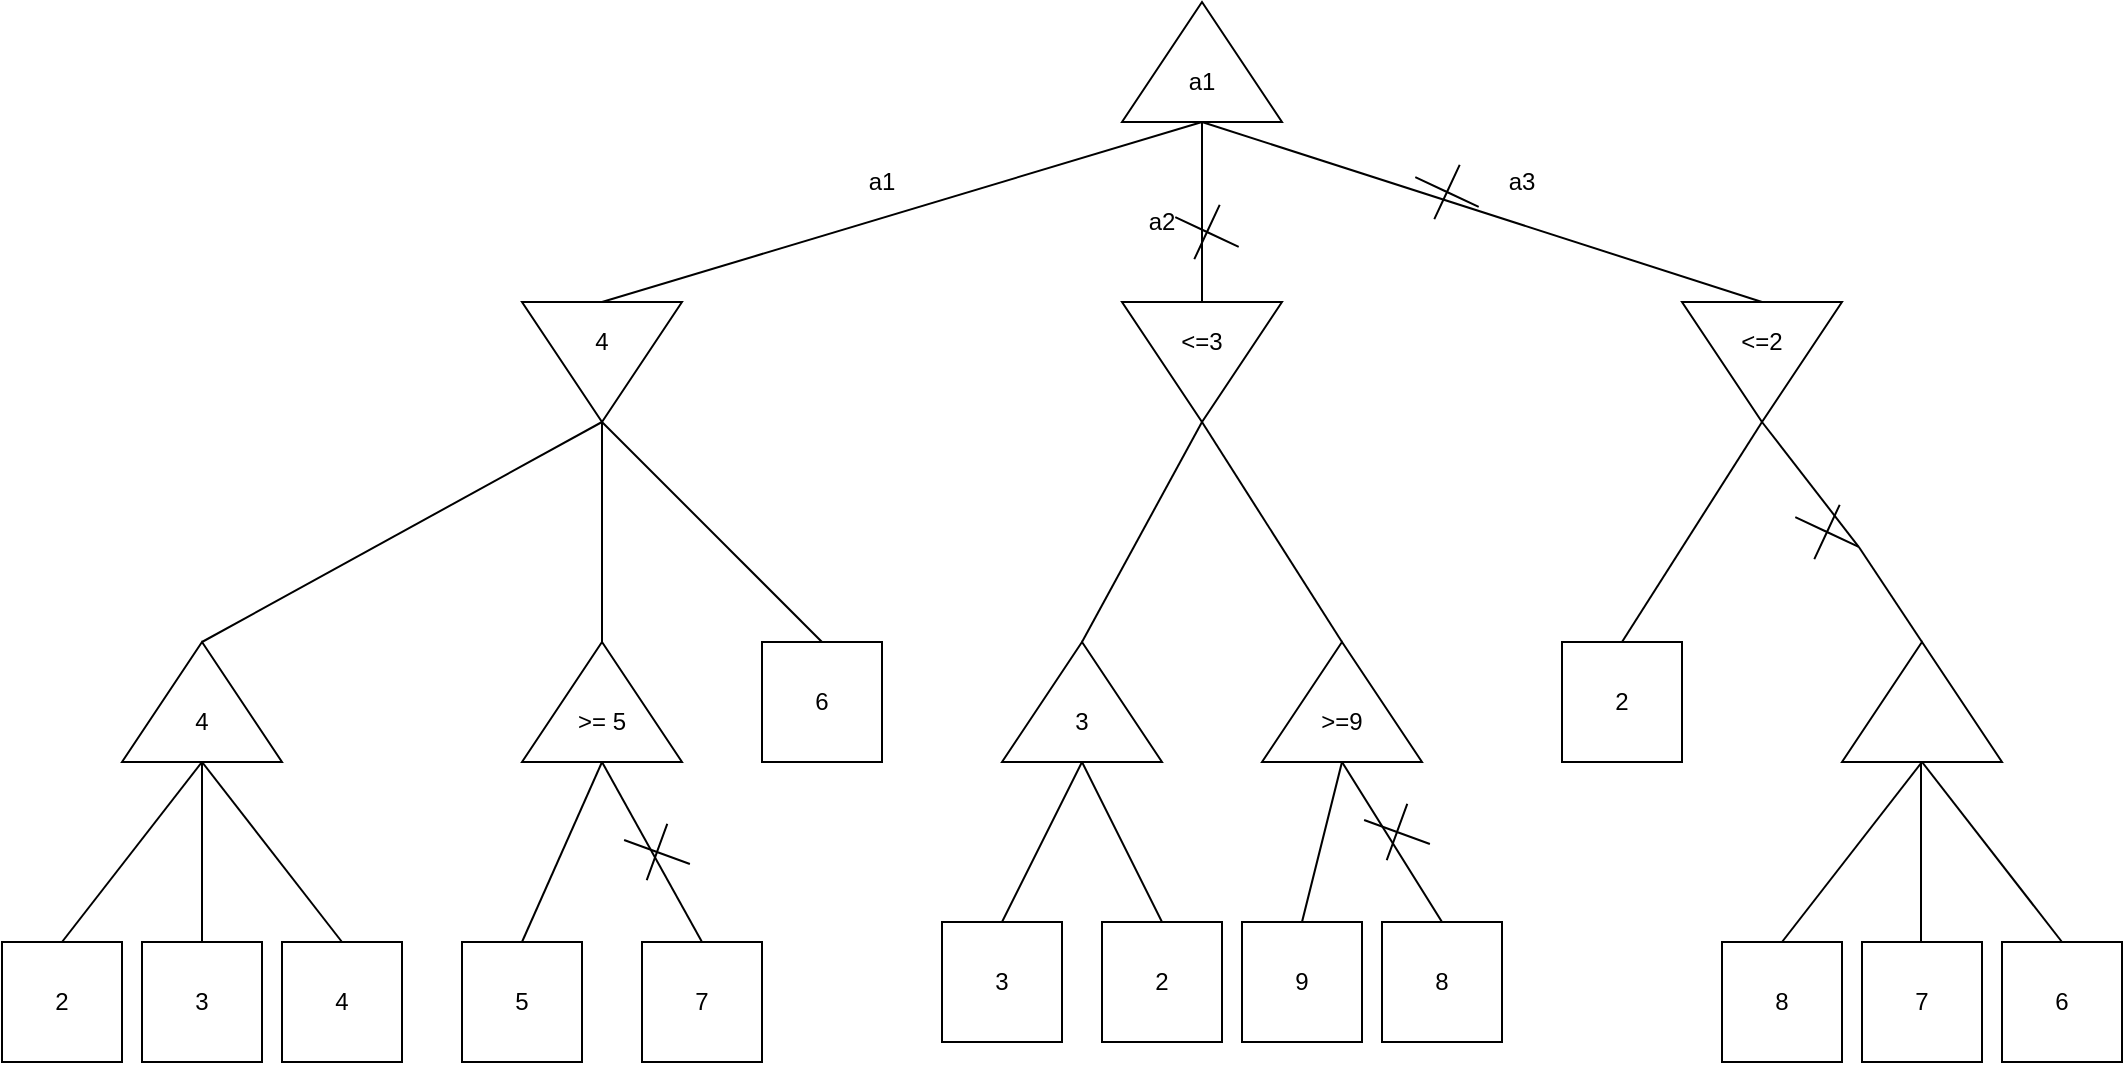 <mxfile version="15.3.0" type="device"><diagram id="dzpCrIYQv21mcMvQUW0o" name="Page-1"><mxGraphModel dx="2512" dy="762" grid="1" gridSize="10" guides="1" tooltips="1" connect="1" arrows="1" fold="1" page="1" pageScale="1" pageWidth="850" pageHeight="1100" math="0" shadow="0"><root><mxCell id="0"/><mxCell id="1" parent="0"/><mxCell id="Hth04D99KyX0ePBiGdKp-1" value="" style="triangle;whiteSpace=wrap;html=1;rotation=-90;" parent="1" vertex="1"><mxGeometry x="370" y="20" width="60" height="80" as="geometry"/></mxCell><mxCell id="Hth04D99KyX0ePBiGdKp-2" value="" style="triangle;whiteSpace=wrap;html=1;rotation=90;" parent="1" vertex="1"><mxGeometry x="70" y="170" width="60" height="80" as="geometry"/></mxCell><mxCell id="Hth04D99KyX0ePBiGdKp-3" value="" style="triangle;whiteSpace=wrap;html=1;rotation=90;" parent="1" vertex="1"><mxGeometry x="370" y="170" width="60" height="80" as="geometry"/></mxCell><mxCell id="Hth04D99KyX0ePBiGdKp-4" value="" style="triangle;whiteSpace=wrap;html=1;rotation=90;" parent="1" vertex="1"><mxGeometry x="650" y="170" width="60" height="80" as="geometry"/></mxCell><mxCell id="Hth04D99KyX0ePBiGdKp-5" value="" style="triangle;whiteSpace=wrap;html=1;rotation=-90;" parent="1" vertex="1"><mxGeometry x="70" y="340" width="60" height="80" as="geometry"/></mxCell><mxCell id="Hth04D99KyX0ePBiGdKp-8" value="" style="triangle;whiteSpace=wrap;html=1;rotation=-90;" parent="1" vertex="1"><mxGeometry x="-130" y="340" width="60" height="80" as="geometry"/></mxCell><mxCell id="Hth04D99KyX0ePBiGdKp-9" value="6" style="whiteSpace=wrap;html=1;aspect=fixed;" parent="1" vertex="1"><mxGeometry x="180" y="350" width="60" height="60" as="geometry"/></mxCell><mxCell id="Hth04D99KyX0ePBiGdKp-11" value="" style="endArrow=none;html=1;entryX=1;entryY=0.5;entryDx=0;entryDy=0;exitX=1;exitY=0.5;exitDx=0;exitDy=0;" parent="1" source="Hth04D99KyX0ePBiGdKp-8" target="Hth04D99KyX0ePBiGdKp-2" edge="1"><mxGeometry width="50" height="50" relative="1" as="geometry"><mxPoint x="-30" y="350" as="sourcePoint"/><mxPoint x="340" y="370" as="targetPoint"/></mxGeometry></mxCell><mxCell id="Hth04D99KyX0ePBiGdKp-12" value="" style="endArrow=none;html=1;entryX=1;entryY=0.5;entryDx=0;entryDy=0;exitX=1;exitY=0.5;exitDx=0;exitDy=0;" parent="1" source="Hth04D99KyX0ePBiGdKp-5" target="Hth04D99KyX0ePBiGdKp-2" edge="1"><mxGeometry width="50" height="50" relative="1" as="geometry"><mxPoint x="-20" y="360" as="sourcePoint"/><mxPoint x="110" y="250" as="targetPoint"/></mxGeometry></mxCell><mxCell id="Hth04D99KyX0ePBiGdKp-13" value="" style="endArrow=none;html=1;entryX=1;entryY=0.5;entryDx=0;entryDy=0;exitX=0.5;exitY=0;exitDx=0;exitDy=0;" parent="1" target="Hth04D99KyX0ePBiGdKp-2" edge="1"><mxGeometry width="50" height="50" relative="1" as="geometry"><mxPoint x="210" y="350" as="sourcePoint"/><mxPoint x="110" y="250" as="targetPoint"/></mxGeometry></mxCell><mxCell id="Hth04D99KyX0ePBiGdKp-14" value="" style="endArrow=none;html=1;entryX=0;entryY=0.5;entryDx=0;entryDy=0;exitX=0;exitY=0.5;exitDx=0;exitDy=0;" parent="1" source="Hth04D99KyX0ePBiGdKp-2" target="Hth04D99KyX0ePBiGdKp-1" edge="1"><mxGeometry width="50" height="50" relative="1" as="geometry"><mxPoint x="230" y="370" as="sourcePoint"/><mxPoint x="230" y="260" as="targetPoint"/></mxGeometry></mxCell><mxCell id="Hth04D99KyX0ePBiGdKp-15" value="" style="endArrow=none;html=1;entryX=0;entryY=0.5;entryDx=0;entryDy=0;exitX=0;exitY=0.5;exitDx=0;exitDy=0;" parent="1" source="Hth04D99KyX0ePBiGdKp-3" target="Hth04D99KyX0ePBiGdKp-1" edge="1"><mxGeometry width="50" height="50" relative="1" as="geometry"><mxPoint x="220" y="190" as="sourcePoint"/><mxPoint x="410" y="100" as="targetPoint"/></mxGeometry></mxCell><mxCell id="Hth04D99KyX0ePBiGdKp-16" value="" style="endArrow=none;html=1;entryX=0;entryY=0.5;entryDx=0;entryDy=0;exitX=0;exitY=0.5;exitDx=0;exitDy=0;" parent="1" source="Hth04D99KyX0ePBiGdKp-4" target="Hth04D99KyX0ePBiGdKp-1" edge="1"><mxGeometry width="50" height="50" relative="1" as="geometry"><mxPoint x="410" y="190" as="sourcePoint"/><mxPoint x="410" y="100" as="targetPoint"/></mxGeometry></mxCell><mxCell id="Hth04D99KyX0ePBiGdKp-17" value="" style="triangle;whiteSpace=wrap;html=1;rotation=-90;" parent="1" vertex="1"><mxGeometry x="310" y="340" width="60" height="80" as="geometry"/></mxCell><mxCell id="Hth04D99KyX0ePBiGdKp-18" value="" style="endArrow=none;html=1;entryX=1;entryY=0.5;entryDx=0;entryDy=0;exitX=1;exitY=0.5;exitDx=0;exitDy=0;" parent="1" source="Hth04D99KyX0ePBiGdKp-17" target="Hth04D99KyX0ePBiGdKp-3" edge="1"><mxGeometry width="50" height="50" relative="1" as="geometry"><mxPoint x="400" y="420" as="sourcePoint"/><mxPoint x="450" y="370" as="targetPoint"/></mxGeometry></mxCell><mxCell id="Hth04D99KyX0ePBiGdKp-19" value="" style="triangle;whiteSpace=wrap;html=1;rotation=-90;" parent="1" vertex="1"><mxGeometry x="440" y="340" width="60" height="80" as="geometry"/></mxCell><mxCell id="Hth04D99KyX0ePBiGdKp-20" value="" style="endArrow=none;html=1;entryX=1;entryY=0.5;entryDx=0;entryDy=0;exitX=1;exitY=0.5;exitDx=0;exitDy=0;" parent="1" source="Hth04D99KyX0ePBiGdKp-19" target="Hth04D99KyX0ePBiGdKp-3" edge="1"><mxGeometry width="50" height="50" relative="1" as="geometry"><mxPoint x="280" y="360" as="sourcePoint"/><mxPoint x="410" y="250" as="targetPoint"/></mxGeometry></mxCell><mxCell id="Hth04D99KyX0ePBiGdKp-22" value="2" style="whiteSpace=wrap;html=1;aspect=fixed;" parent="1" vertex="1"><mxGeometry x="580" y="350" width="60" height="60" as="geometry"/></mxCell><mxCell id="Hth04D99KyX0ePBiGdKp-23" value="" style="triangle;whiteSpace=wrap;html=1;rotation=-90;" parent="1" vertex="1"><mxGeometry x="730" y="340" width="60" height="80" as="geometry"/></mxCell><mxCell id="Hth04D99KyX0ePBiGdKp-24" value="" style="endArrow=none;html=1;entryX=1;entryY=0.5;entryDx=0;entryDy=0;exitX=0.5;exitY=0;exitDx=0;exitDy=0;" parent="1" source="Hth04D99KyX0ePBiGdKp-22" target="Hth04D99KyX0ePBiGdKp-4" edge="1"><mxGeometry width="50" height="50" relative="1" as="geometry"><mxPoint x="600" y="410" as="sourcePoint"/><mxPoint x="650" y="360" as="targetPoint"/></mxGeometry></mxCell><mxCell id="Hth04D99KyX0ePBiGdKp-25" value="" style="endArrow=none;html=1;entryX=1;entryY=0.5;entryDx=0;entryDy=0;exitX=1;exitY=0.5;exitDx=0;exitDy=0;startArrow=none;" parent="1" source="8cMCWLQFwshHeaiKMoQL-17" target="Hth04D99KyX0ePBiGdKp-4" edge="1"><mxGeometry width="50" height="50" relative="1" as="geometry"><mxPoint x="620" y="360" as="sourcePoint"/><mxPoint x="690" y="250" as="targetPoint"/></mxGeometry></mxCell><mxCell id="Hth04D99KyX0ePBiGdKp-27" value="2" style="whiteSpace=wrap;html=1;aspect=fixed;" parent="1" vertex="1"><mxGeometry x="-200" y="500" width="60" height="60" as="geometry"/></mxCell><mxCell id="Hth04D99KyX0ePBiGdKp-28" value="3" style="whiteSpace=wrap;html=1;aspect=fixed;" parent="1" vertex="1"><mxGeometry x="-130" y="500" width="60" height="60" as="geometry"/></mxCell><mxCell id="Hth04D99KyX0ePBiGdKp-29" value="4" style="whiteSpace=wrap;html=1;aspect=fixed;" parent="1" vertex="1"><mxGeometry x="-60" y="500" width="60" height="60" as="geometry"/></mxCell><mxCell id="Hth04D99KyX0ePBiGdKp-30" value="" style="endArrow=none;html=1;entryX=0;entryY=0.5;entryDx=0;entryDy=0;exitX=0.5;exitY=0;exitDx=0;exitDy=0;" parent="1" source="Hth04D99KyX0ePBiGdKp-27" target="Hth04D99KyX0ePBiGdKp-8" edge="1"><mxGeometry width="50" height="50" relative="1" as="geometry"><mxPoint x="260" y="430" as="sourcePoint"/><mxPoint x="310" y="380" as="targetPoint"/></mxGeometry></mxCell><mxCell id="Hth04D99KyX0ePBiGdKp-31" value="" style="endArrow=none;html=1;entryX=0;entryY=0.5;entryDx=0;entryDy=0;exitX=0.5;exitY=0;exitDx=0;exitDy=0;" parent="1" source="Hth04D99KyX0ePBiGdKp-28" target="Hth04D99KyX0ePBiGdKp-8" edge="1"><mxGeometry width="50" height="50" relative="1" as="geometry"><mxPoint x="-200" y="510" as="sourcePoint"/><mxPoint x="-90" y="420" as="targetPoint"/></mxGeometry></mxCell><mxCell id="Hth04D99KyX0ePBiGdKp-32" value="" style="endArrow=none;html=1;entryX=0;entryY=0.5;entryDx=0;entryDy=0;exitX=0.5;exitY=0;exitDx=0;exitDy=0;" parent="1" source="Hth04D99KyX0ePBiGdKp-29" target="Hth04D99KyX0ePBiGdKp-8" edge="1"><mxGeometry width="50" height="50" relative="1" as="geometry"><mxPoint x="-90" y="510" as="sourcePoint"/><mxPoint x="-90" y="420" as="targetPoint"/></mxGeometry></mxCell><mxCell id="Hth04D99KyX0ePBiGdKp-33" value="5" style="whiteSpace=wrap;html=1;aspect=fixed;" parent="1" vertex="1"><mxGeometry x="30" y="500" width="60" height="60" as="geometry"/></mxCell><mxCell id="Hth04D99KyX0ePBiGdKp-34" value="7" style="whiteSpace=wrap;html=1;aspect=fixed;" parent="1" vertex="1"><mxGeometry x="120" y="500" width="60" height="60" as="geometry"/></mxCell><mxCell id="Hth04D99KyX0ePBiGdKp-35" value="" style="endArrow=none;html=1;entryX=0;entryY=0.5;entryDx=0;entryDy=0;exitX=0.5;exitY=0;exitDx=0;exitDy=0;" parent="1" source="Hth04D99KyX0ePBiGdKp-33" target="Hth04D99KyX0ePBiGdKp-5" edge="1"><mxGeometry width="50" height="50" relative="1" as="geometry"><mxPoint x="330" y="430" as="sourcePoint"/><mxPoint x="380" y="380" as="targetPoint"/></mxGeometry></mxCell><mxCell id="Hth04D99KyX0ePBiGdKp-36" value="" style="endArrow=none;html=1;entryX=0;entryY=0.5;entryDx=0;entryDy=0;exitX=0.5;exitY=0;exitDx=0;exitDy=0;" parent="1" source="Hth04D99KyX0ePBiGdKp-34" target="Hth04D99KyX0ePBiGdKp-5" edge="1"><mxGeometry width="50" height="50" relative="1" as="geometry"><mxPoint x="70" y="510" as="sourcePoint"/><mxPoint x="110" y="420" as="targetPoint"/></mxGeometry></mxCell><mxCell id="Hth04D99KyX0ePBiGdKp-37" value="3" style="whiteSpace=wrap;html=1;aspect=fixed;" parent="1" vertex="1"><mxGeometry x="270" y="490" width="60" height="60" as="geometry"/></mxCell><mxCell id="Hth04D99KyX0ePBiGdKp-38" value="2" style="whiteSpace=wrap;html=1;aspect=fixed;" parent="1" vertex="1"><mxGeometry x="350" y="490" width="60" height="60" as="geometry"/></mxCell><mxCell id="Hth04D99KyX0ePBiGdKp-39" value="" style="endArrow=none;html=1;entryX=0;entryY=0.5;entryDx=0;entryDy=0;exitX=0.5;exitY=0;exitDx=0;exitDy=0;" parent="1" source="Hth04D99KyX0ePBiGdKp-37" target="Hth04D99KyX0ePBiGdKp-17" edge="1"><mxGeometry width="50" height="50" relative="1" as="geometry"><mxPoint x="160" y="510" as="sourcePoint"/><mxPoint x="110" y="420" as="targetPoint"/></mxGeometry></mxCell><mxCell id="Hth04D99KyX0ePBiGdKp-40" value="" style="endArrow=none;html=1;entryX=0;entryY=0.5;entryDx=0;entryDy=0;exitX=0.5;exitY=0;exitDx=0;exitDy=0;" parent="1" source="Hth04D99KyX0ePBiGdKp-38" target="Hth04D99KyX0ePBiGdKp-17" edge="1"><mxGeometry width="50" height="50" relative="1" as="geometry"><mxPoint x="310" y="500" as="sourcePoint"/><mxPoint x="350" y="420" as="targetPoint"/></mxGeometry></mxCell><mxCell id="Hth04D99KyX0ePBiGdKp-43" value="9" style="whiteSpace=wrap;html=1;aspect=fixed;" parent="1" vertex="1"><mxGeometry x="420" y="490" width="60" height="60" as="geometry"/></mxCell><mxCell id="Hth04D99KyX0ePBiGdKp-44" value="8" style="whiteSpace=wrap;html=1;aspect=fixed;" parent="1" vertex="1"><mxGeometry x="490" y="490" width="60" height="60" as="geometry"/></mxCell><mxCell id="Hth04D99KyX0ePBiGdKp-45" value="" style="endArrow=none;html=1;entryX=0;entryY=0.5;entryDx=0;entryDy=0;exitX=0.5;exitY=0;exitDx=0;exitDy=0;" parent="1" source="Hth04D99KyX0ePBiGdKp-43" target="Hth04D99KyX0ePBiGdKp-19" edge="1"><mxGeometry width="50" height="50" relative="1" as="geometry"><mxPoint x="390" y="500" as="sourcePoint"/><mxPoint x="350" y="420" as="targetPoint"/></mxGeometry></mxCell><mxCell id="Hth04D99KyX0ePBiGdKp-46" value="" style="endArrow=none;html=1;entryX=0;entryY=0.5;entryDx=0;entryDy=0;exitX=0.5;exitY=0;exitDx=0;exitDy=0;" parent="1" source="Hth04D99KyX0ePBiGdKp-44" target="Hth04D99KyX0ePBiGdKp-19" edge="1"><mxGeometry width="50" height="50" relative="1" as="geometry"><mxPoint x="310" y="500" as="sourcePoint"/><mxPoint x="350" y="420" as="targetPoint"/></mxGeometry></mxCell><mxCell id="Hth04D99KyX0ePBiGdKp-47" value="8" style="whiteSpace=wrap;html=1;aspect=fixed;" parent="1" vertex="1"><mxGeometry x="660" y="500" width="60" height="60" as="geometry"/></mxCell><mxCell id="Hth04D99KyX0ePBiGdKp-48" value="7" style="whiteSpace=wrap;html=1;aspect=fixed;" parent="1" vertex="1"><mxGeometry x="730" y="500" width="60" height="60" as="geometry"/></mxCell><mxCell id="Hth04D99KyX0ePBiGdKp-49" value="6" style="whiteSpace=wrap;html=1;aspect=fixed;" parent="1" vertex="1"><mxGeometry x="800" y="500" width="60" height="60" as="geometry"/></mxCell><mxCell id="Hth04D99KyX0ePBiGdKp-50" value="" style="endArrow=none;html=1;entryX=0;entryY=0.5;entryDx=0;entryDy=0;exitX=0.5;exitY=0;exitDx=0;exitDy=0;" parent="1" edge="1"><mxGeometry width="50" height="50" relative="1" as="geometry"><mxPoint x="759.5" y="500" as="sourcePoint"/><mxPoint x="759.5" y="410" as="targetPoint"/></mxGeometry></mxCell><mxCell id="Hth04D99KyX0ePBiGdKp-51" value="" style="endArrow=none;html=1;entryX=0;entryY=0.5;entryDx=0;entryDy=0;exitX=0.5;exitY=0;exitDx=0;exitDy=0;" parent="1" source="Hth04D99KyX0ePBiGdKp-47" target="Hth04D99KyX0ePBiGdKp-23" edge="1"><mxGeometry width="50" height="50" relative="1" as="geometry"><mxPoint x="769.5" y="510" as="sourcePoint"/><mxPoint x="769.5" y="420" as="targetPoint"/></mxGeometry></mxCell><mxCell id="Hth04D99KyX0ePBiGdKp-52" value="" style="endArrow=none;html=1;entryX=0;entryY=0.5;entryDx=0;entryDy=0;exitX=0.5;exitY=0;exitDx=0;exitDy=0;" parent="1" source="Hth04D99KyX0ePBiGdKp-49" target="Hth04D99KyX0ePBiGdKp-23" edge="1"><mxGeometry width="50" height="50" relative="1" as="geometry"><mxPoint x="800" y="500" as="sourcePoint"/><mxPoint x="870" y="410" as="targetPoint"/></mxGeometry></mxCell><mxCell id="Hth04D99KyX0ePBiGdKp-61" value="a1" style="text;html=1;strokeColor=none;fillColor=none;align=center;verticalAlign=middle;whiteSpace=wrap;rounded=0;" parent="1" vertex="1"><mxGeometry x="220" y="110" width="40" height="20" as="geometry"/></mxCell><mxCell id="Hth04D99KyX0ePBiGdKp-62" value="a2" style="text;html=1;strokeColor=none;fillColor=none;align=center;verticalAlign=middle;whiteSpace=wrap;rounded=0;" parent="1" vertex="1"><mxGeometry x="360" y="130" width="40" height="20" as="geometry"/></mxCell><mxCell id="Hth04D99KyX0ePBiGdKp-63" value="a3" style="text;html=1;strokeColor=none;fillColor=none;align=center;verticalAlign=middle;whiteSpace=wrap;rounded=0;" parent="1" vertex="1"><mxGeometry x="540" y="110" width="40" height="20" as="geometry"/></mxCell><mxCell id="8cMCWLQFwshHeaiKMoQL-2" value="4" style="text;html=1;strokeColor=none;fillColor=none;align=center;verticalAlign=middle;whiteSpace=wrap;rounded=0;" vertex="1" parent="1"><mxGeometry x="-120" y="380" width="40" height="20" as="geometry"/></mxCell><mxCell id="8cMCWLQFwshHeaiKMoQL-4" value="&amp;gt;= 5" style="text;html=1;strokeColor=none;fillColor=none;align=center;verticalAlign=middle;whiteSpace=wrap;rounded=0;" vertex="1" parent="1"><mxGeometry x="80" y="380" width="40" height="20" as="geometry"/></mxCell><mxCell id="8cMCWLQFwshHeaiKMoQL-6" value="4" style="text;html=1;strokeColor=none;fillColor=none;align=center;verticalAlign=middle;whiteSpace=wrap;rounded=0;" vertex="1" parent="1"><mxGeometry x="80" y="190" width="40" height="20" as="geometry"/></mxCell><mxCell id="8cMCWLQFwshHeaiKMoQL-7" value="" style="shape=cross;whiteSpace=wrap;html=1;rotation=20;size=0;" vertex="1" parent="1"><mxGeometry x="110" y="440" width="35" height="30" as="geometry"/></mxCell><mxCell id="8cMCWLQFwshHeaiKMoQL-9" value="3" style="text;html=1;strokeColor=none;fillColor=none;align=center;verticalAlign=middle;whiteSpace=wrap;rounded=0;" vertex="1" parent="1"><mxGeometry x="320" y="380" width="40" height="20" as="geometry"/></mxCell><mxCell id="8cMCWLQFwshHeaiKMoQL-10" value="&amp;gt;=9" style="text;html=1;strokeColor=none;fillColor=none;align=center;verticalAlign=middle;whiteSpace=wrap;rounded=0;" vertex="1" parent="1"><mxGeometry x="450" y="380" width="40" height="20" as="geometry"/></mxCell><mxCell id="8cMCWLQFwshHeaiKMoQL-11" value="" style="shape=cross;whiteSpace=wrap;html=1;rotation=20;size=0;" vertex="1" parent="1"><mxGeometry x="480" y="430" width="35" height="30" as="geometry"/></mxCell><mxCell id="8cMCWLQFwshHeaiKMoQL-12" value="&amp;lt;=3" style="text;html=1;strokeColor=none;fillColor=none;align=center;verticalAlign=middle;whiteSpace=wrap;rounded=0;" vertex="1" parent="1"><mxGeometry x="380" y="190" width="40" height="20" as="geometry"/></mxCell><mxCell id="8cMCWLQFwshHeaiKMoQL-13" value="" style="shape=cross;whiteSpace=wrap;html=1;rotation=25;size=0;" vertex="1" parent="1"><mxGeometry x="385" y="130" width="35" height="30" as="geometry"/></mxCell><mxCell id="8cMCWLQFwshHeaiKMoQL-15" value="&amp;lt;=2" style="text;html=1;strokeColor=none;fillColor=none;align=center;verticalAlign=middle;whiteSpace=wrap;rounded=0;" vertex="1" parent="1"><mxGeometry x="660" y="190" width="40" height="20" as="geometry"/></mxCell><mxCell id="8cMCWLQFwshHeaiKMoQL-16" value="" style="shape=cross;whiteSpace=wrap;html=1;rotation=25;size=0;" vertex="1" parent="1"><mxGeometry x="505" y="110" width="35" height="30" as="geometry"/></mxCell><mxCell id="8cMCWLQFwshHeaiKMoQL-17" value="" style="shape=cross;whiteSpace=wrap;html=1;rotation=25;size=0;" vertex="1" parent="1"><mxGeometry x="695" y="280" width="35" height="30" as="geometry"/></mxCell><mxCell id="8cMCWLQFwshHeaiKMoQL-18" value="" style="endArrow=none;html=1;entryX=1;entryY=0.5;entryDx=0;entryDy=0;exitX=1;exitY=0.5;exitDx=0;exitDy=0;" edge="1" parent="1" source="Hth04D99KyX0ePBiGdKp-23" target="8cMCWLQFwshHeaiKMoQL-17"><mxGeometry width="50" height="50" relative="1" as="geometry"><mxPoint x="760" y="350" as="sourcePoint"/><mxPoint x="680" y="240" as="targetPoint"/></mxGeometry></mxCell><mxCell id="8cMCWLQFwshHeaiKMoQL-19" value="a1" style="text;html=1;strokeColor=none;fillColor=none;align=center;verticalAlign=middle;whiteSpace=wrap;rounded=0;" vertex="1" parent="1"><mxGeometry x="380" y="60" width="40" height="20" as="geometry"/></mxCell></root></mxGraphModel></diagram></mxfile>